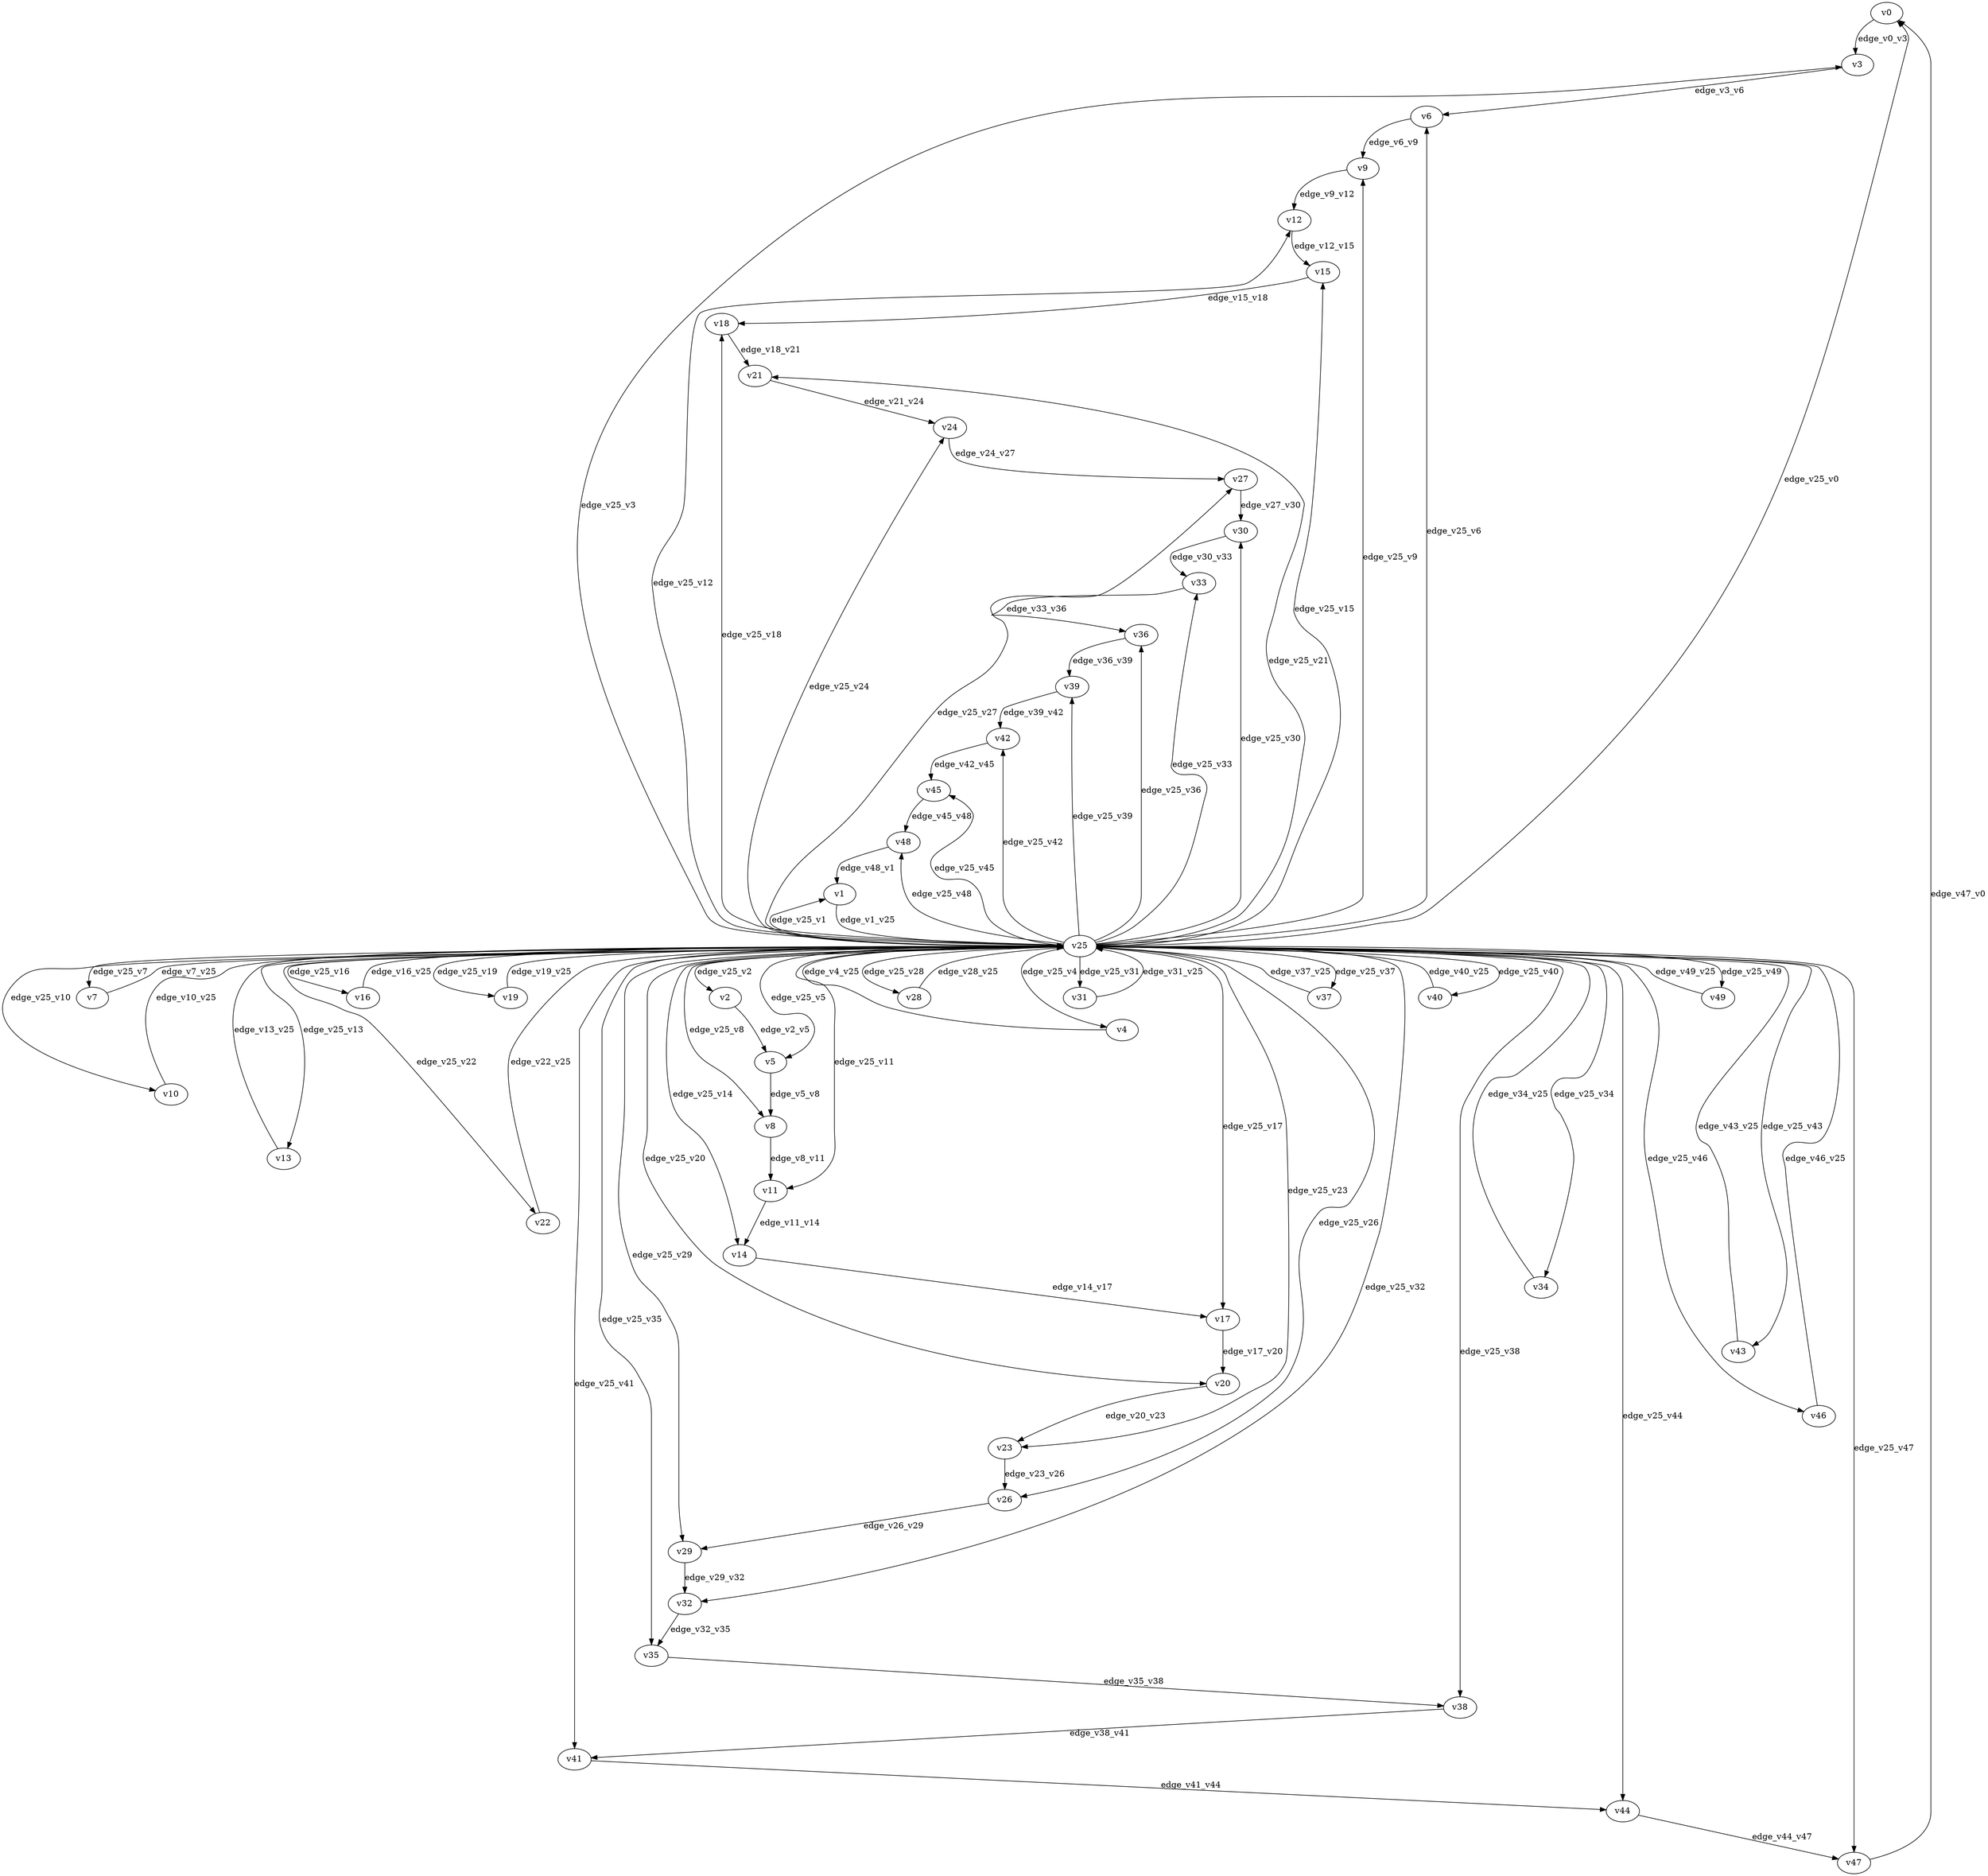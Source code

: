 digraph test074 {
    // Discounted game test case
    // Vertex properties: name [player=X]
    // Edge properties: [weight=Y, discount=Z]

    v0 [name="v0", player=0];
    v1 [name="v1", player=1];
    v2 [name="v2", player=0];
    v3 [name="v3", player=1];
    v4 [name="v4", player=0];
    v5 [name="v5", player=1];
    v6 [name="v6", player=0];
    v7 [name="v7", player=1];
    v8 [name="v8", player=0];
    v9 [name="v9", player=1];
    v10 [name="v10", player=0];
    v11 [name="v11", player=1];
    v12 [name="v12", player=0];
    v13 [name="v13", player=1];
    v14 [name="v14", player=0];
    v15 [name="v15", player=1];
    v16 [name="v16", player=0];
    v17 [name="v17", player=1];
    v18 [name="v18", player=0];
    v19 [name="v19", player=1];
    v20 [name="v20", player=0];
    v21 [name="v21", player=1];
    v22 [name="v22", player=0];
    v23 [name="v23", player=1];
    v24 [name="v24", player=0];
    v25 [name="v25", player=0];
    v26 [name="v26", player=0];
    v27 [name="v27", player=1];
    v28 [name="v28", player=0];
    v29 [name="v29", player=1];
    v30 [name="v30", player=0];
    v31 [name="v31", player=1];
    v32 [name="v32", player=0];
    v33 [name="v33", player=1];
    v34 [name="v34", player=0];
    v35 [name="v35", player=1];
    v36 [name="v36", player=0];
    v37 [name="v37", player=1];
    v38 [name="v38", player=0];
    v39 [name="v39", player=1];
    v40 [name="v40", player=0];
    v41 [name="v41", player=1];
    v42 [name="v42", player=0];
    v43 [name="v43", player=1];
    v44 [name="v44", player=0];
    v45 [name="v45", player=1];
    v46 [name="v46", player=0];
    v47 [name="v47", player=1];
    v48 [name="v48", player=0];
    v49 [name="v49", player=1];

    v25 -> v0 [label="edge_v25_v0", weight=-3.06, discount=0.101];
    v25 -> v1 [label="edge_v25_v1", weight=0.06, discount=0.101];
    v1 -> v25 [label="edge_v1_v25", weight=1.04, discount=0.101];
    v25 -> v2 [label="edge_v25_v2", weight=8.09, discount=0.101];
    v25 -> v3 [label="edge_v25_v3", weight=-0.82, discount=0.101];
    v25 -> v4 [label="edge_v25_v4", weight=-0.26, discount=0.101];
    v4 -> v25 [label="edge_v4_v25", weight=-2.10, discount=0.101];
    v25 -> v5 [label="edge_v25_v5", weight=-2.76, discount=0.101];
    v25 -> v6 [label="edge_v25_v6", weight=8.53, discount=0.101];
    v25 -> v7 [label="edge_v25_v7", weight=2.46, discount=0.101];
    v7 -> v25 [label="edge_v7_v25", weight=-0.21, discount=0.101];
    v25 -> v8 [label="edge_v25_v8", weight=-3.40, discount=0.101];
    v25 -> v9 [label="edge_v25_v9", weight=3.73, discount=0.101];
    v25 -> v10 [label="edge_v25_v10", weight=-5.80, discount=0.101];
    v10 -> v25 [label="edge_v10_v25", weight=-6.85, discount=0.101];
    v25 -> v11 [label="edge_v25_v11", weight=4.08, discount=0.101];
    v25 -> v12 [label="edge_v25_v12", weight=-2.44, discount=0.101];
    v25 -> v13 [label="edge_v25_v13", weight=0.84, discount=0.101];
    v13 -> v25 [label="edge_v13_v25", weight=-1.76, discount=0.101];
    v25 -> v14 [label="edge_v25_v14", weight=5.48, discount=0.101];
    v25 -> v15 [label="edge_v25_v15", weight=-0.77, discount=0.101];
    v25 -> v16 [label="edge_v25_v16", weight=7.22, discount=0.101];
    v16 -> v25 [label="edge_v16_v25", weight=9.96, discount=0.101];
    v25 -> v17 [label="edge_v25_v17", weight=9.98, discount=0.101];
    v25 -> v18 [label="edge_v25_v18", weight=9.79, discount=0.101];
    v25 -> v19 [label="edge_v25_v19", weight=4.95, discount=0.101];
    v19 -> v25 [label="edge_v19_v25", weight=6.97, discount=0.101];
    v25 -> v20 [label="edge_v25_v20", weight=2.35, discount=0.101];
    v25 -> v21 [label="edge_v25_v21", weight=-0.43, discount=0.101];
    v25 -> v22 [label="edge_v25_v22", weight=-2.17, discount=0.101];
    v22 -> v25 [label="edge_v22_v25", weight=-0.62, discount=0.101];
    v25 -> v23 [label="edge_v25_v23", weight=-0.88, discount=0.101];
    v25 -> v24 [label="edge_v25_v24", weight=-1.23, discount=0.101];
    v25 -> v26 [label="edge_v25_v26", weight=-1.10, discount=0.101];
    v25 -> v27 [label="edge_v25_v27", weight=-4.73, discount=0.101];
    v25 -> v28 [label="edge_v25_v28", weight=2.85, discount=0.101];
    v28 -> v25 [label="edge_v28_v25", weight=2.22, discount=0.101];
    v25 -> v29 [label="edge_v25_v29", weight=4.39, discount=0.101];
    v25 -> v30 [label="edge_v25_v30", weight=4.45, discount=0.101];
    v25 -> v31 [label="edge_v25_v31", weight=4.89, discount=0.101];
    v31 -> v25 [label="edge_v31_v25", weight=2.39, discount=0.101];
    v25 -> v32 [label="edge_v25_v32", weight=-2.94, discount=0.101];
    v25 -> v33 [label="edge_v25_v33", weight=-2.19, discount=0.101];
    v25 -> v34 [label="edge_v25_v34", weight=-4.77, discount=0.101];
    v34 -> v25 [label="edge_v34_v25", weight=-2.21, discount=0.101];
    v25 -> v35 [label="edge_v25_v35", weight=3.92, discount=0.101];
    v25 -> v36 [label="edge_v25_v36", weight=6.09, discount=0.101];
    v25 -> v37 [label="edge_v25_v37", weight=3.40, discount=0.101];
    v37 -> v25 [label="edge_v37_v25", weight=3.01, discount=0.101];
    v25 -> v38 [label="edge_v25_v38", weight=4.85, discount=0.101];
    v25 -> v39 [label="edge_v25_v39", weight=6.62, discount=0.101];
    v25 -> v40 [label="edge_v25_v40", weight=5.25, discount=0.101];
    v40 -> v25 [label="edge_v40_v25", weight=6.34, discount=0.101];
    v25 -> v41 [label="edge_v25_v41", weight=5.99, discount=0.101];
    v25 -> v42 [label="edge_v25_v42", weight=9.31, discount=0.101];
    v25 -> v43 [label="edge_v25_v43", weight=-3.00, discount=0.101];
    v43 -> v25 [label="edge_v43_v25", weight=-1.88, discount=0.101];
    v25 -> v44 [label="edge_v25_v44", weight=7.21, discount=0.101];
    v25 -> v45 [label="edge_v25_v45", weight=0.57, discount=0.101];
    v25 -> v46 [label="edge_v25_v46", weight=-2.77, discount=0.101];
    v46 -> v25 [label="edge_v46_v25", weight=-5.48, discount=0.101];
    v25 -> v47 [label="edge_v25_v47", weight=9.79, discount=0.101];
    v25 -> v48 [label="edge_v25_v48", weight=7.97, discount=0.101];
    v25 -> v49 [label="edge_v25_v49", weight=9.18, discount=0.101];
    v49 -> v25 [label="edge_v49_v25", weight=9.49, discount=0.101];
    v0 -> v3 [label="edge_v0_v3", weight=6.17, discount=0.101];
    v2 -> v5 [label="edge_v2_v5", weight=0.99, discount=0.101];
    v3 -> v6 [label="edge_v3_v6", weight=0.35, discount=0.101];
    v5 -> v8 [label="edge_v5_v8", weight=2.42, discount=0.101];
    v6 -> v9 [label="edge_v6_v9", weight=-1.38, discount=0.101];
    v8 -> v11 [label="edge_v8_v11", weight=4.97, discount=0.101];
    v9 -> v12 [label="edge_v9_v12", weight=-1.14, discount=0.101];
    v11 -> v14 [label="edge_v11_v14", weight=1.36, discount=0.101];
    v12 -> v15 [label="edge_v12_v15", weight=-0.72, discount=0.101];
    v14 -> v17 [label="edge_v14_v17", weight=0.09, discount=0.101];
    v15 -> v18 [label="edge_v15_v18", weight=0.26, discount=0.101];
    v17 -> v20 [label="edge_v17_v20", weight=4.79, discount=0.101];
    v18 -> v21 [label="edge_v18_v21", weight=1.98, discount=0.101];
    v20 -> v23 [label="edge_v20_v23", weight=-0.92, discount=0.101];
    v21 -> v24 [label="edge_v21_v24", weight=-2.76, discount=0.101];
    v23 -> v26 [label="edge_v23_v26", weight=6.92, discount=0.101];
    v24 -> v27 [label="edge_v24_v27", weight=0.81, discount=0.101];
    v26 -> v29 [label="edge_v26_v29", weight=-0.22, discount=0.101];
    v27 -> v30 [label="edge_v27_v30", weight=1.64, discount=0.101];
    v29 -> v32 [label="edge_v29_v32", weight=5.68, discount=0.101];
    v30 -> v33 [label="edge_v30_v33", weight=0.14, discount=0.101];
    v32 -> v35 [label="edge_v32_v35", weight=0.94, discount=0.101];
    v33 -> v36 [label="edge_v33_v36", weight=-2.30, discount=0.101];
    v35 -> v38 [label="edge_v35_v38", weight=-1.18, discount=0.101];
    v36 -> v39 [label="edge_v36_v39", weight=1.56, discount=0.101];
    v38 -> v41 [label="edge_v38_v41", weight=2.65, discount=0.101];
    v39 -> v42 [label="edge_v39_v42", weight=6.99, discount=0.101];
    v41 -> v44 [label="edge_v41_v44", weight=0.49, discount=0.101];
    v42 -> v45 [label="edge_v42_v45", weight=5.63, discount=0.101];
    v44 -> v47 [label="edge_v44_v47", weight=0.21, discount=0.101];
    v45 -> v48 [label="edge_v45_v48", weight=4.98, discount=0.101];
    v47 -> v0 [label="edge_v47_v0", weight=6.23, discount=0.101];
    v48 -> v1 [label="edge_v48_v1", weight=1.05, discount=0.101];
}
